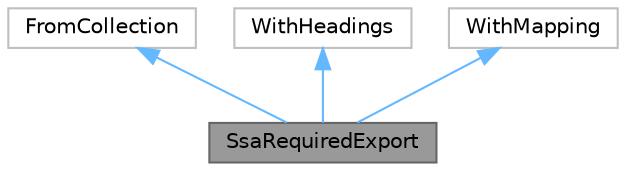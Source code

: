 digraph "SsaRequiredExport"
{
 // LATEX_PDF_SIZE
  bgcolor="transparent";
  edge [fontname=Helvetica,fontsize=10,labelfontname=Helvetica,labelfontsize=10];
  node [fontname=Helvetica,fontsize=10,shape=box,height=0.2,width=0.4];
  Node1 [id="Node000001",label="SsaRequiredExport",height=0.2,width=0.4,color="gray40", fillcolor="grey60", style="filled", fontcolor="black",tooltip=" "];
  Node2 -> Node1 [id="edge4_Node000001_Node000002",dir="back",color="steelblue1",style="solid",tooltip=" "];
  Node2 [id="Node000002",label="FromCollection",height=0.2,width=0.4,color="grey75", fillcolor="white", style="filled",tooltip=" "];
  Node3 -> Node1 [id="edge5_Node000001_Node000003",dir="back",color="steelblue1",style="solid",tooltip=" "];
  Node3 [id="Node000003",label="WithHeadings",height=0.2,width=0.4,color="grey75", fillcolor="white", style="filled",tooltip=" "];
  Node4 -> Node1 [id="edge6_Node000001_Node000004",dir="back",color="steelblue1",style="solid",tooltip=" "];
  Node4 [id="Node000004",label="WithMapping",height=0.2,width=0.4,color="grey75", fillcolor="white", style="filled",tooltip=" "];
}
